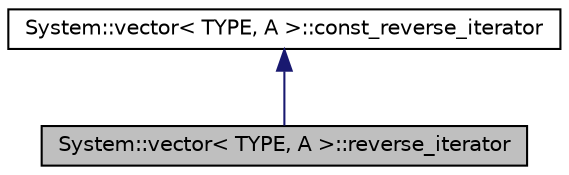 digraph G
{
  edge [fontname="Helvetica",fontsize="10",labelfontname="Helvetica",labelfontsize="10"];
  node [fontname="Helvetica",fontsize="10",shape=record];
  Node1 [label="System::vector\< TYPE, A \>::reverse_iterator",height=0.2,width=0.4,color="black", fillcolor="grey75", style="filled" fontcolor="black"];
  Node2 -> Node1 [dir="back",color="midnightblue",fontsize="10",style="solid",fontname="Helvetica"];
  Node2 [label="System::vector\< TYPE, A \>::const_reverse_iterator",height=0.2,width=0.4,color="black", fillcolor="white", style="filled",URL="$class_system_1_1vector_1_1const__reverse__iterator.html"];
}

